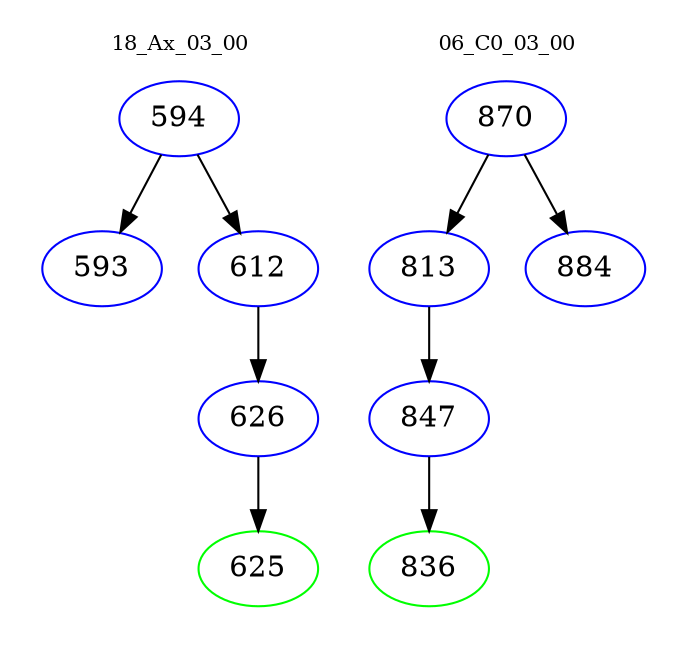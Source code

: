 digraph{
subgraph cluster_0 {
color = white
label = "18_Ax_03_00";
fontsize=10;
T0_594 [label="594", color="blue"]
T0_594 -> T0_593 [color="black"]
T0_593 [label="593", color="blue"]
T0_594 -> T0_612 [color="black"]
T0_612 [label="612", color="blue"]
T0_612 -> T0_626 [color="black"]
T0_626 [label="626", color="blue"]
T0_626 -> T0_625 [color="black"]
T0_625 [label="625", color="green"]
}
subgraph cluster_1 {
color = white
label = "06_C0_03_00";
fontsize=10;
T1_870 [label="870", color="blue"]
T1_870 -> T1_813 [color="black"]
T1_813 [label="813", color="blue"]
T1_813 -> T1_847 [color="black"]
T1_847 [label="847", color="blue"]
T1_847 -> T1_836 [color="black"]
T1_836 [label="836", color="green"]
T1_870 -> T1_884 [color="black"]
T1_884 [label="884", color="blue"]
}
}
